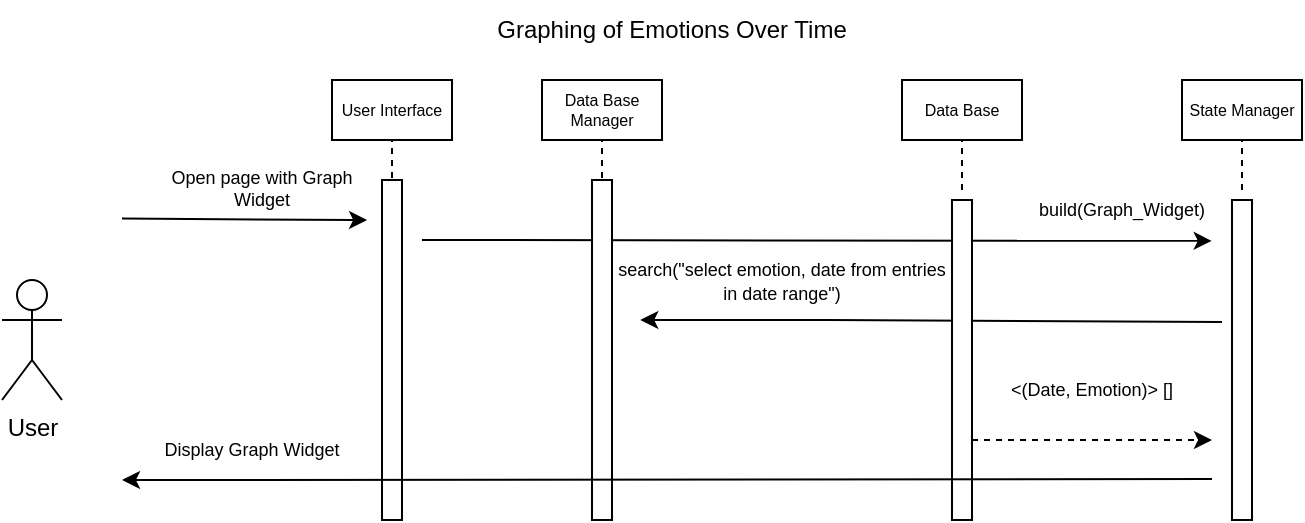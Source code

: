 <mxfile version="22.0.8" type="google">
  <diagram name="Page-1" id="fNOBQcNWYQ0wDcDLKWox">
    <mxGraphModel grid="1" page="1" gridSize="10" guides="1" tooltips="1" connect="1" arrows="1" fold="1" pageScale="1" pageWidth="850" pageHeight="1100" math="0" shadow="0">
      <root>
        <mxCell id="0" />
        <mxCell id="1" parent="0" />
        <mxCell id="IpSriZImw8worpqqh06q-16" value="User" style="shape=umlActor;verticalLabelPosition=bottom;verticalAlign=top;html=1;outlineConnect=0;" vertex="1" parent="1">
          <mxGeometry x="90" y="180" width="30" height="60" as="geometry" />
        </mxCell>
        <mxCell id="IpSriZImw8worpqqh06q-17" value="Graphing of Emotions Over Time" style="text;html=1;strokeColor=none;fillColor=none;align=center;verticalAlign=middle;whiteSpace=wrap;rounded=0;" vertex="1" parent="1">
          <mxGeometry x="255" y="40" width="340" height="30" as="geometry" />
        </mxCell>
        <mxCell id="IpSriZImw8worpqqh06q-18" value="" style="rounded=0;whiteSpace=wrap;html=1;fontSize=8;" vertex="1" parent="1">
          <mxGeometry x="255" y="80" width="60" height="30" as="geometry" />
        </mxCell>
        <mxCell id="IpSriZImw8worpqqh06q-19" value="User Interface" style="text;html=1;strokeColor=none;fillColor=none;align=center;verticalAlign=middle;whiteSpace=wrap;rounded=0;fontSize=8;" vertex="1" parent="1">
          <mxGeometry x="255" y="80" width="60" height="30" as="geometry" />
        </mxCell>
        <mxCell id="IpSriZImw8worpqqh06q-20" value="" style="endArrow=none;dashed=1;html=1;rounded=0;entryX=0.5;entryY=1;entryDx=0;entryDy=0;exitX=0.5;exitY=0;exitDx=0;exitDy=0;fontSize=8;" edge="1" parent="1" target="IpSriZImw8worpqqh06q-19">
          <mxGeometry width="50" height="50" relative="1" as="geometry">
            <mxPoint x="285" y="135" as="sourcePoint" />
            <mxPoint x="515" y="115" as="targetPoint" />
            <Array as="points" />
          </mxGeometry>
        </mxCell>
        <mxCell id="IpSriZImw8worpqqh06q-21" value="" style="rounded=0;whiteSpace=wrap;html=1;fontSize=8;" vertex="1" parent="1">
          <mxGeometry x="360" y="80" width="60" height="30" as="geometry" />
        </mxCell>
        <mxCell id="IpSriZImw8worpqqh06q-22" value="Data Base Manager" style="text;html=1;strokeColor=none;fillColor=none;align=center;verticalAlign=middle;whiteSpace=wrap;rounded=0;fontSize=8;" vertex="1" parent="1">
          <mxGeometry x="360" y="80" width="60" height="30" as="geometry" />
        </mxCell>
        <mxCell id="IpSriZImw8worpqqh06q-23" value="" style="endArrow=none;dashed=1;html=1;rounded=0;entryX=0.5;entryY=1;entryDx=0;entryDy=0;exitX=0.5;exitY=0;exitDx=0;exitDy=0;fontSize=8;" edge="1" parent="1" target="IpSriZImw8worpqqh06q-22">
          <mxGeometry width="50" height="50" relative="1" as="geometry">
            <mxPoint x="390" y="135" as="sourcePoint" />
            <mxPoint x="620" y="115" as="targetPoint" />
            <Array as="points" />
          </mxGeometry>
        </mxCell>
        <mxCell id="IpSriZImw8worpqqh06q-24" value="" style="rounded=0;whiteSpace=wrap;html=1;fontSize=8;" vertex="1" parent="1">
          <mxGeometry x="680" y="80" width="60" height="30" as="geometry" />
        </mxCell>
        <mxCell id="IpSriZImw8worpqqh06q-25" value="State Manager" style="text;html=1;strokeColor=none;fillColor=none;align=center;verticalAlign=middle;whiteSpace=wrap;rounded=0;fontSize=8;" vertex="1" parent="1">
          <mxGeometry x="680" y="80" width="60" height="30" as="geometry" />
        </mxCell>
        <mxCell id="IpSriZImw8worpqqh06q-26" value="" style="endArrow=none;dashed=1;html=1;rounded=0;entryX=0.5;entryY=1;entryDx=0;entryDy=0;exitX=0.5;exitY=0;exitDx=0;exitDy=0;fontSize=8;" edge="1" parent="1" target="IpSriZImw8worpqqh06q-25">
          <mxGeometry width="50" height="50" relative="1" as="geometry">
            <mxPoint x="710" y="135" as="sourcePoint" />
            <mxPoint x="940" y="115" as="targetPoint" />
            <Array as="points" />
          </mxGeometry>
        </mxCell>
        <mxCell id="IpSriZImw8worpqqh06q-27" value="" style="rounded=0;whiteSpace=wrap;html=1;fontSize=8;" vertex="1" parent="1">
          <mxGeometry x="540" y="80" width="60" height="30" as="geometry" />
        </mxCell>
        <mxCell id="IpSriZImw8worpqqh06q-28" value="Data Base" style="text;html=1;strokeColor=none;fillColor=none;align=center;verticalAlign=middle;whiteSpace=wrap;rounded=0;fontSize=8;" vertex="1" parent="1">
          <mxGeometry x="540" y="80" width="60" height="30" as="geometry" />
        </mxCell>
        <mxCell id="IpSriZImw8worpqqh06q-29" value="" style="endArrow=none;dashed=1;html=1;rounded=0;entryX=0.5;entryY=1;entryDx=0;entryDy=0;exitX=0.5;exitY=0;exitDx=0;exitDy=0;fontSize=8;" edge="1" parent="1" target="IpSriZImw8worpqqh06q-28">
          <mxGeometry width="50" height="50" relative="1" as="geometry">
            <mxPoint x="570" y="135" as="sourcePoint" />
            <mxPoint x="800" y="115" as="targetPoint" />
            <Array as="points" />
          </mxGeometry>
        </mxCell>
        <mxCell id="IpSriZImw8worpqqh06q-31" value="&amp;lt;(Date, Emotion)&amp;gt; []" style="text;html=1;strokeColor=none;fillColor=none;align=center;verticalAlign=middle;whiteSpace=wrap;rounded=0;fontSize=9;" vertex="1" parent="1">
          <mxGeometry x="570" y="220" width="130" height="30" as="geometry" />
        </mxCell>
        <mxCell id="IpSriZImw8worpqqh06q-35" value="" style="endArrow=classic;html=1;rounded=0;" edge="1" parent="1">
          <mxGeometry width="50" height="50" relative="1" as="geometry">
            <mxPoint x="700" y="201" as="sourcePoint" />
            <mxPoint x="409.13" y="200" as="targetPoint" />
            <Array as="points">
              <mxPoint x="504.13" y="200" />
            </Array>
          </mxGeometry>
        </mxCell>
        <mxCell id="IpSriZImw8worpqqh06q-40" value="" style="endArrow=classic;html=1;rounded=0;entryX=0.845;entryY=1.071;entryDx=0;entryDy=0;entryPerimeter=0;" edge="1" parent="1">
          <mxGeometry width="50" height="50" relative="1" as="geometry">
            <mxPoint x="300" y="160" as="sourcePoint" />
            <mxPoint x="694.85" y="160.44" as="targetPoint" />
          </mxGeometry>
        </mxCell>
        <mxCell id="IpSriZImw8worpqqh06q-41" value="build(Graph_Widget)" style="text;html=1;strokeColor=none;fillColor=none;align=center;verticalAlign=middle;whiteSpace=wrap;rounded=0;fontSize=9;" vertex="1" parent="1">
          <mxGeometry x="585" y="130.0" width="130" height="30" as="geometry" />
        </mxCell>
        <mxCell id="IpSriZImw8worpqqh06q-44" value="" style="endArrow=classic;html=1;rounded=0;entryX=0.938;entryY=1.024;entryDx=0;entryDy=0;entryPerimeter=0;" edge="1" parent="1" target="IpSriZImw8worpqqh06q-45">
          <mxGeometry width="50" height="50" relative="1" as="geometry">
            <mxPoint x="150" y="149.31" as="sourcePoint" />
            <mxPoint x="280" y="149.31" as="targetPoint" />
          </mxGeometry>
        </mxCell>
        <mxCell id="IpSriZImw8worpqqh06q-45" value="Open page with Graph Widget" style="text;html=1;strokeColor=none;fillColor=none;align=center;verticalAlign=middle;whiteSpace=wrap;rounded=0;fontSize=9;" vertex="1" parent="1">
          <mxGeometry x="160" y="119.31" width="120" height="30" as="geometry" />
        </mxCell>
        <mxCell id="IpSriZImw8worpqqh06q-46" value="" style="rounded=0;whiteSpace=wrap;html=1;" vertex="1" parent="1">
          <mxGeometry x="280" y="130" width="10" height="170" as="geometry" />
        </mxCell>
        <mxCell id="IpSriZImw8worpqqh06q-47" value="" style="rounded=0;whiteSpace=wrap;html=1;" vertex="1" parent="1">
          <mxGeometry x="385" y="130" width="10" height="170" as="geometry" />
        </mxCell>
        <mxCell id="IpSriZImw8worpqqh06q-48" value="" style="rounded=0;whiteSpace=wrap;html=1;" vertex="1" parent="1">
          <mxGeometry x="565" y="140" width="10" height="160" as="geometry" />
        </mxCell>
        <mxCell id="IpSriZImw8worpqqh06q-49" value="" style="rounded=0;whiteSpace=wrap;html=1;" vertex="1" parent="1">
          <mxGeometry x="705" y="140" width="10" height="160" as="geometry" />
        </mxCell>
        <mxCell id="IpSriZImw8worpqqh06q-50" value="" style="endArrow=classic;html=1;rounded=0;dashed=1;" edge="1" parent="1">
          <mxGeometry width="50" height="50" relative="1" as="geometry">
            <mxPoint x="575" y="260" as="sourcePoint" />
            <mxPoint x="695" y="260" as="targetPoint" />
          </mxGeometry>
        </mxCell>
        <mxCell id="6FbyLWqNKEiZz5ubgKQf-1" value="&lt;font style=&quot;font-size: 9px;&quot;&gt;search(&quot;select emotion, date from entries in date range&quot;)&lt;/font&gt;" style="text;html=1;strokeColor=none;fillColor=none;align=center;verticalAlign=middle;whiteSpace=wrap;rounded=0;fontSize=10;" vertex="1" parent="1">
          <mxGeometry x="395" y="160" width="170" height="40.57" as="geometry" />
        </mxCell>
        <mxCell id="6FbyLWqNKEiZz5ubgKQf-4" value="Display Graph Widget" style="text;html=1;strokeColor=none;fillColor=none;align=center;verticalAlign=middle;whiteSpace=wrap;rounded=0;fontSize=9;" vertex="1" parent="1">
          <mxGeometry x="150" y="250" width="130" height="30" as="geometry" />
        </mxCell>
        <mxCell id="6FbyLWqNKEiZz5ubgKQf-5" value="" style="endArrow=classic;html=1;rounded=0;entryX=0;entryY=1;entryDx=0;entryDy=0;" edge="1" parent="1" target="6FbyLWqNKEiZz5ubgKQf-4">
          <mxGeometry width="50" height="50" relative="1" as="geometry">
            <mxPoint x="695" y="279.52" as="sourcePoint" />
            <mxPoint x="145" y="279.52" as="targetPoint" />
          </mxGeometry>
        </mxCell>
      </root>
    </mxGraphModel>
  </diagram>
</mxfile>
